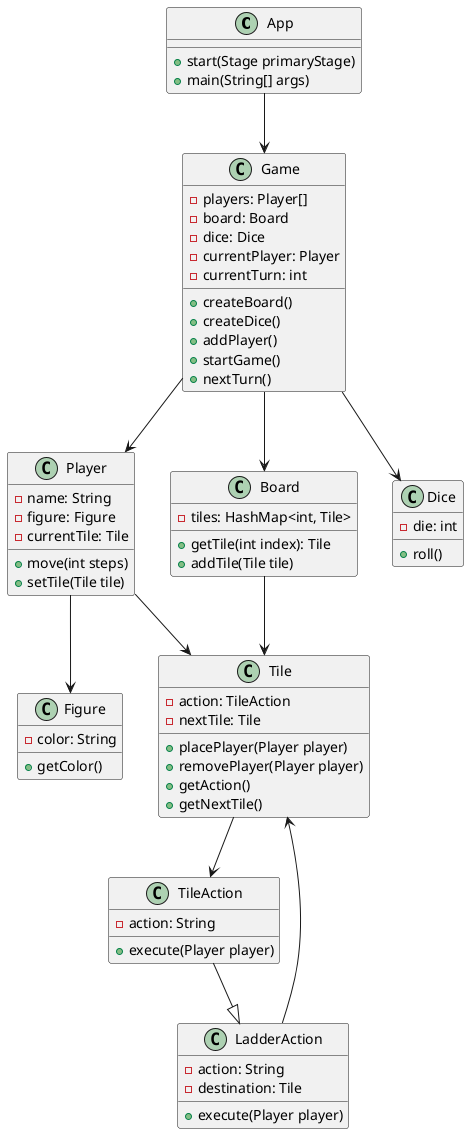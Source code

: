 @startuml

class App {
    +start(Stage primaryStage)
    +main(String[] args)
}

class Game {
    -players: Player[]
    -board: Board
    -dice: Dice
    -currentPlayer: Player
    -currentTurn: int
    +createBoard()
    +createDice()
    +addPlayer()
    +startGame()
    +nextTurn()
}

class Player {
    -name: String
    -figure: Figure
    -currentTile: Tile
    +move(int steps)
    +setTile(Tile tile)
}

class Figure {
    -color: String
    +getColor()
}

class Board {
    -tiles: HashMap<int, Tile>
    +getTile(int index): Tile
    +addTile(Tile tile)
}

class Dice {
    -die: int
    +roll()
}

class Tile {
    -action: TileAction
    -nextTile: Tile
    +placePlayer(Player player)
    +removePlayer(Player player)
    +getAction()
    +getNextTile()
}

class TileAction {
    -action: String
    +execute(Player player)
}

class LadderAction {
    -action: String
    -destination: Tile
    +execute(Player player)
}

App --> Game
Game --> Player
Game --> Board
Game --> Dice
Player --> Figure
Board --> Tile
Tile --> TileAction
TileAction --|> LadderAction
LadderAction --> Tile
Player --> Tile

@enduml
